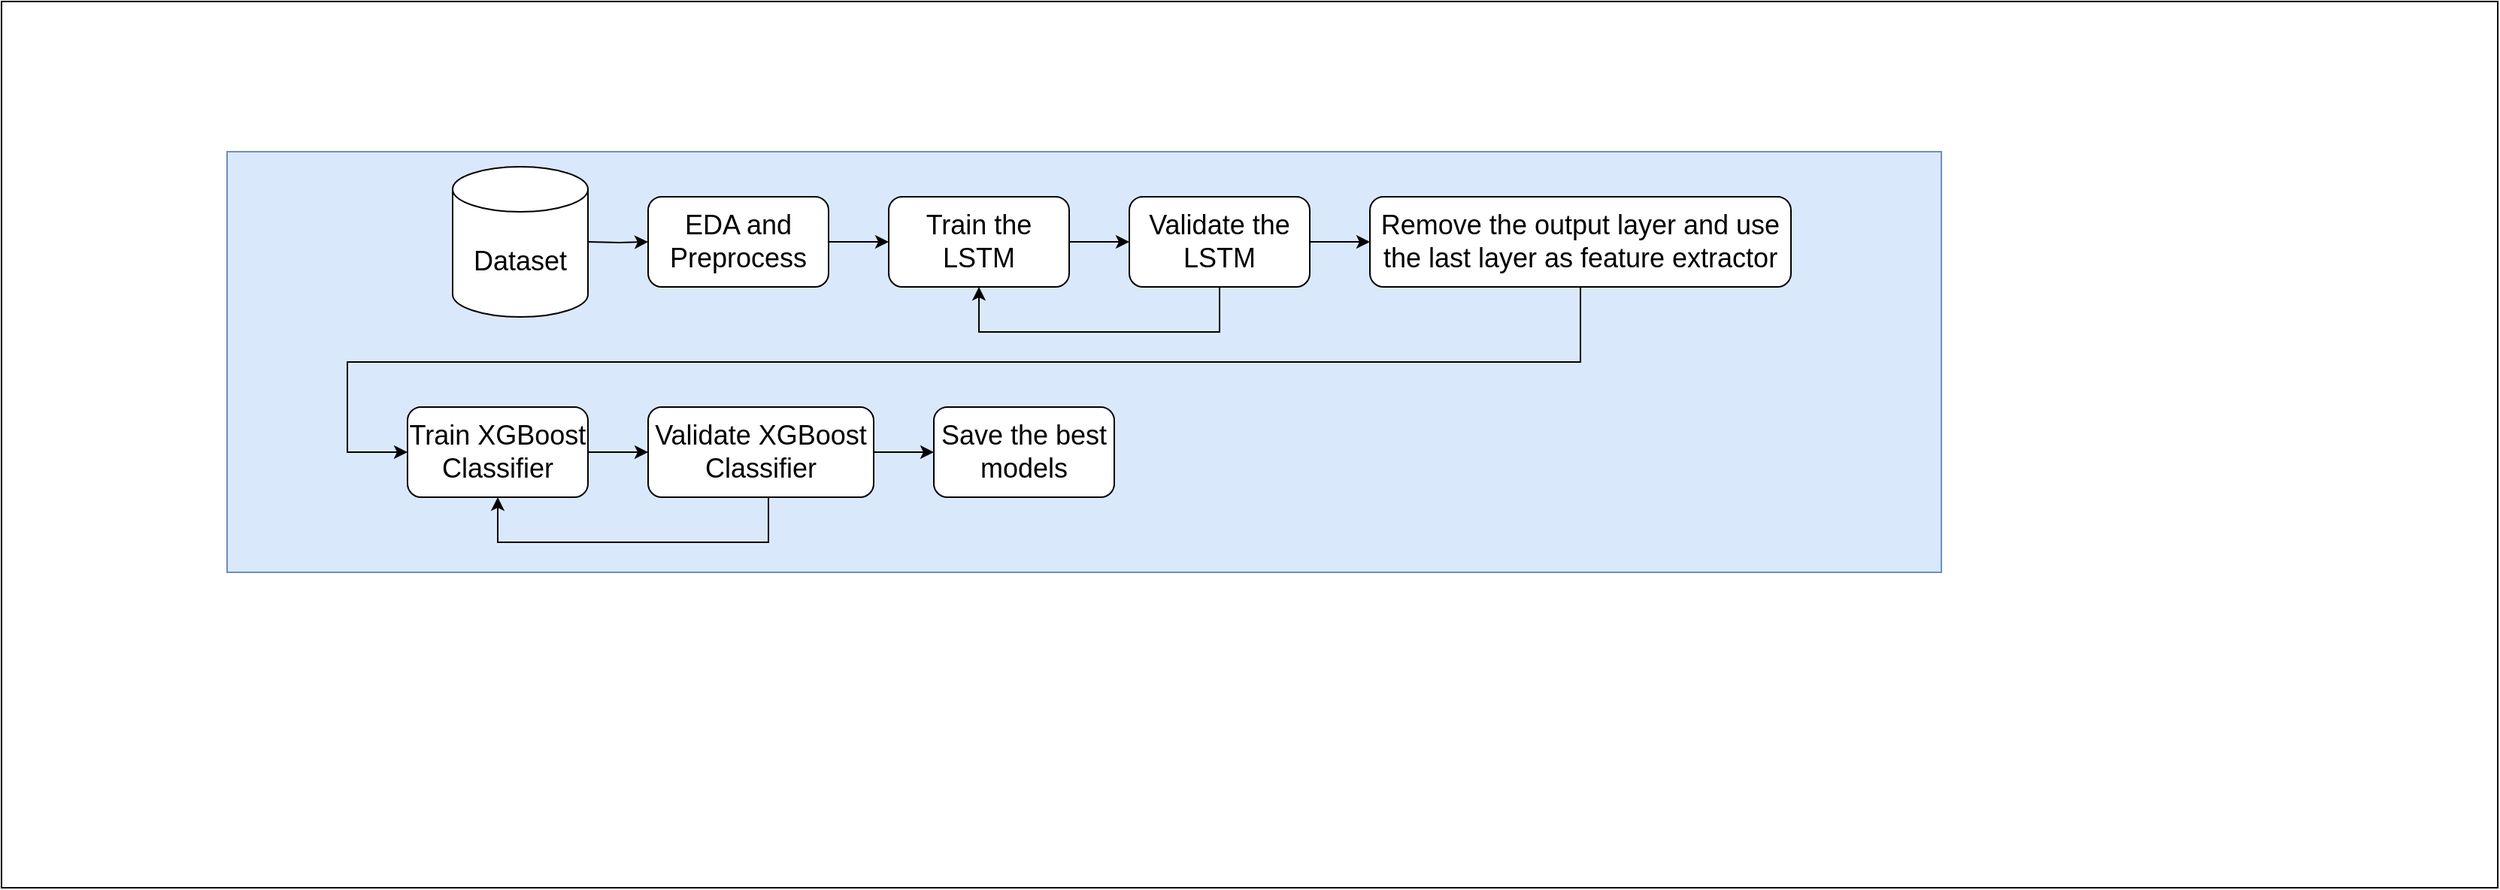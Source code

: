 <mxfile version="24.7.17" pages="3">
  <diagram name="High_Level_Methodology" id="hEOc5YJeBc22n5fNZbQS">
    <mxGraphModel dx="2924" dy="1196" grid="1" gridSize="10" guides="1" tooltips="1" connect="1" arrows="1" fold="1" page="1" pageScale="1" pageWidth="850" pageHeight="1100" math="0" shadow="0">
      <root>
        <mxCell id="0" />
        <mxCell id="1" parent="0" />
        <mxCell id="i4j6CFAl2UJLHu69uaSK-1" value="" style="rounded=0;whiteSpace=wrap;html=1;" vertex="1" parent="1">
          <mxGeometry x="-580" y="170" width="1660" height="590" as="geometry" />
        </mxCell>
        <mxCell id="i4j6CFAl2UJLHu69uaSK-19" value="" style="rounded=0;whiteSpace=wrap;html=1;fillColor=#dae8fc;strokeColor=#6c8ebf;" vertex="1" parent="1">
          <mxGeometry x="-430" y="270" width="1140" height="280" as="geometry" />
        </mxCell>
        <mxCell id="i4j6CFAl2UJLHu69uaSK-4" style="edgeStyle=orthogonalEdgeStyle;rounded=0;orthogonalLoop=1;jettySize=auto;html=1;entryX=0;entryY=0.5;entryDx=0;entryDy=0;" edge="1" parent="1" target="i4j6CFAl2UJLHu69uaSK-3">
          <mxGeometry relative="1" as="geometry">
            <mxPoint x="-190" y="330" as="sourcePoint" />
          </mxGeometry>
        </mxCell>
        <mxCell id="i4j6CFAl2UJLHu69uaSK-6" style="edgeStyle=orthogonalEdgeStyle;rounded=0;orthogonalLoop=1;jettySize=auto;html=1;entryX=0;entryY=0.5;entryDx=0;entryDy=0;" edge="1" parent="1" source="i4j6CFAl2UJLHu69uaSK-3" target="i4j6CFAl2UJLHu69uaSK-5">
          <mxGeometry relative="1" as="geometry" />
        </mxCell>
        <mxCell id="i4j6CFAl2UJLHu69uaSK-3" value="&lt;font style=&quot;font-size: 18px;&quot;&gt;EDA and Preprocess&lt;/font&gt;" style="rounded=1;whiteSpace=wrap;html=1;" vertex="1" parent="1">
          <mxGeometry x="-150" y="300" width="120" height="60" as="geometry" />
        </mxCell>
        <mxCell id="i4j6CFAl2UJLHu69uaSK-8" style="edgeStyle=orthogonalEdgeStyle;rounded=0;orthogonalLoop=1;jettySize=auto;html=1;entryX=0;entryY=0.5;entryDx=0;entryDy=0;" edge="1" parent="1" source="i4j6CFAl2UJLHu69uaSK-5" target="i4j6CFAl2UJLHu69uaSK-7">
          <mxGeometry relative="1" as="geometry" />
        </mxCell>
        <mxCell id="i4j6CFAl2UJLHu69uaSK-5" value="&lt;font style=&quot;font-size: 18px;&quot;&gt;Train the LSTM&lt;/font&gt;" style="rounded=1;whiteSpace=wrap;html=1;" vertex="1" parent="1">
          <mxGeometry x="10" y="300" width="120" height="60" as="geometry" />
        </mxCell>
        <mxCell id="i4j6CFAl2UJLHu69uaSK-9" style="edgeStyle=orthogonalEdgeStyle;rounded=0;orthogonalLoop=1;jettySize=auto;html=1;entryX=0.5;entryY=1;entryDx=0;entryDy=0;" edge="1" parent="1" source="i4j6CFAl2UJLHu69uaSK-7" target="i4j6CFAl2UJLHu69uaSK-5">
          <mxGeometry relative="1" as="geometry">
            <Array as="points">
              <mxPoint x="230" y="390" />
              <mxPoint x="70" y="390" />
            </Array>
          </mxGeometry>
        </mxCell>
        <mxCell id="i4j6CFAl2UJLHu69uaSK-11" style="edgeStyle=orthogonalEdgeStyle;rounded=0;orthogonalLoop=1;jettySize=auto;html=1;entryX=0;entryY=0.5;entryDx=0;entryDy=0;" edge="1" parent="1" source="i4j6CFAl2UJLHu69uaSK-7" target="i4j6CFAl2UJLHu69uaSK-10">
          <mxGeometry relative="1" as="geometry" />
        </mxCell>
        <mxCell id="i4j6CFAl2UJLHu69uaSK-7" value="&lt;font style=&quot;font-size: 18px;&quot;&gt;Validate the LSTM&lt;/font&gt;" style="rounded=1;whiteSpace=wrap;html=1;" vertex="1" parent="1">
          <mxGeometry x="170" y="300" width="120" height="60" as="geometry" />
        </mxCell>
        <mxCell id="i4j6CFAl2UJLHu69uaSK-13" style="edgeStyle=orthogonalEdgeStyle;rounded=0;orthogonalLoop=1;jettySize=auto;html=1;entryX=0;entryY=0.5;entryDx=0;entryDy=0;" edge="1" parent="1" source="i4j6CFAl2UJLHu69uaSK-10" target="i4j6CFAl2UJLHu69uaSK-12">
          <mxGeometry relative="1" as="geometry">
            <Array as="points">
              <mxPoint x="470" y="410" />
              <mxPoint x="-350" y="410" />
              <mxPoint x="-350" y="470" />
            </Array>
          </mxGeometry>
        </mxCell>
        <mxCell id="i4j6CFAl2UJLHu69uaSK-10" value="&lt;span style=&quot;font-size: 18px;&quot;&gt;Remove the output layer and use the last layer as feature extractor&lt;/span&gt;" style="rounded=1;whiteSpace=wrap;html=1;" vertex="1" parent="1">
          <mxGeometry x="330" y="300" width="280" height="60" as="geometry" />
        </mxCell>
        <mxCell id="i4j6CFAl2UJLHu69uaSK-15" style="edgeStyle=orthogonalEdgeStyle;rounded=0;orthogonalLoop=1;jettySize=auto;html=1;entryX=0;entryY=0.5;entryDx=0;entryDy=0;" edge="1" parent="1" source="i4j6CFAl2UJLHu69uaSK-12" target="i4j6CFAl2UJLHu69uaSK-14">
          <mxGeometry relative="1" as="geometry" />
        </mxCell>
        <mxCell id="i4j6CFAl2UJLHu69uaSK-12" value="&lt;span style=&quot;font-size: 18px;&quot;&gt;Train XGBoost Classifier&lt;/span&gt;" style="rounded=1;whiteSpace=wrap;html=1;" vertex="1" parent="1">
          <mxGeometry x="-310" y="440" width="120" height="60" as="geometry" />
        </mxCell>
        <mxCell id="i4j6CFAl2UJLHu69uaSK-17" style="edgeStyle=orthogonalEdgeStyle;rounded=0;orthogonalLoop=1;jettySize=auto;html=1;entryX=0.5;entryY=1;entryDx=0;entryDy=0;" edge="1" parent="1" source="i4j6CFAl2UJLHu69uaSK-14" target="i4j6CFAl2UJLHu69uaSK-12">
          <mxGeometry relative="1" as="geometry">
            <Array as="points">
              <mxPoint x="-70" y="530" />
              <mxPoint x="-250" y="530" />
            </Array>
          </mxGeometry>
        </mxCell>
        <mxCell id="i4j6CFAl2UJLHu69uaSK-18" style="edgeStyle=orthogonalEdgeStyle;rounded=0;orthogonalLoop=1;jettySize=auto;html=1;entryX=0;entryY=0.5;entryDx=0;entryDy=0;" edge="1" parent="1" source="i4j6CFAl2UJLHu69uaSK-14" target="i4j6CFAl2UJLHu69uaSK-16">
          <mxGeometry relative="1" as="geometry" />
        </mxCell>
        <mxCell id="i4j6CFAl2UJLHu69uaSK-14" value="&lt;span style=&quot;font-size: 18px;&quot;&gt;Validate XGBoost Classifier&lt;/span&gt;" style="rounded=1;whiteSpace=wrap;html=1;" vertex="1" parent="1">
          <mxGeometry x="-150" y="440" width="150" height="60" as="geometry" />
        </mxCell>
        <mxCell id="i4j6CFAl2UJLHu69uaSK-16" value="&lt;span style=&quot;font-size: 18px;&quot;&gt;Save the best models&lt;/span&gt;" style="rounded=1;whiteSpace=wrap;html=1;" vertex="1" parent="1">
          <mxGeometry x="40" y="440" width="120" height="60" as="geometry" />
        </mxCell>
        <mxCell id="WERhi1nvjVdFPRLAmY3q-1" value="&lt;font style=&quot;font-size: 18px;&quot;&gt;Dataset&lt;/font&gt;" style="shape=cylinder3;whiteSpace=wrap;html=1;boundedLbl=1;backgroundOutline=1;size=15;" vertex="1" parent="1">
          <mxGeometry x="-280" y="280" width="90" height="100" as="geometry" />
        </mxCell>
      </root>
    </mxGraphModel>
  </diagram>
  <diagram id="0bawYn_-fYOj1MNfmbMJ" name="Low_Level_Methodology">
    <mxGraphModel dx="2924" dy="1196" grid="1" gridSize="10" guides="1" tooltips="1" connect="1" arrows="1" fold="1" page="1" pageScale="1" pageWidth="850" pageHeight="1100" math="0" shadow="0">
      <root>
        <mxCell id="0" />
        <mxCell id="1" parent="0" />
        <mxCell id="l6acPNzE4GPZJftw-5n4-1" value="" style="rounded=0;whiteSpace=wrap;html=1;" vertex="1" parent="1">
          <mxGeometry x="-580" y="170" width="1660" height="990" as="geometry" />
        </mxCell>
        <mxCell id="l6acPNzE4GPZJftw-5n4-2" value="" style="rounded=0;whiteSpace=wrap;html=1;fillColor=#dae8fc;strokeColor=#6c8ebf;" vertex="1" parent="1">
          <mxGeometry x="-430" width="1720" height="870" as="geometry" />
        </mxCell>
        <mxCell id="l6acPNzE4GPZJftw-5n4-20" value="" style="rounded=0;whiteSpace=wrap;html=1;fillColor=#d5e8d4;strokeColor=#000000;dashed=1;" vertex="1" parent="1">
          <mxGeometry x="-180" y="140" width="590" height="390" as="geometry" />
        </mxCell>
        <mxCell id="l6acPNzE4GPZJftw-5n4-3" style="edgeStyle=orthogonalEdgeStyle;rounded=0;orthogonalLoop=1;jettySize=auto;html=1;entryX=0;entryY=0.5;entryDx=0;entryDy=0;" edge="1" parent="1">
          <mxGeometry relative="1" as="geometry">
            <mxPoint x="-220" y="330" as="sourcePoint" />
            <mxPoint x="-150" y="330" as="targetPoint" />
          </mxGeometry>
        </mxCell>
        <mxCell id="l6acPNzE4GPZJftw-5n4-14" style="edgeStyle=orthogonalEdgeStyle;rounded=0;orthogonalLoop=1;jettySize=auto;html=1;entryX=0;entryY=0.5;entryDx=0;entryDy=0;" edge="1" parent="1" source="l6acPNzE4GPZJftw-5n4-15" target="l6acPNzE4GPZJftw-5n4-18">
          <mxGeometry relative="1" as="geometry" />
        </mxCell>
        <mxCell id="l6acPNzE4GPZJftw-5n4-15" value="&lt;span style=&quot;font-size: 18px;&quot;&gt;Train XGBoost Classifier&lt;/span&gt;" style="rounded=1;whiteSpace=wrap;html=1;" vertex="1" parent="1">
          <mxGeometry x="60" y="910" width="120" height="60" as="geometry" />
        </mxCell>
        <mxCell id="l6acPNzE4GPZJftw-5n4-16" style="edgeStyle=orthogonalEdgeStyle;rounded=0;orthogonalLoop=1;jettySize=auto;html=1;entryX=0.5;entryY=1;entryDx=0;entryDy=0;" edge="1" parent="1" source="l6acPNzE4GPZJftw-5n4-18" target="l6acPNzE4GPZJftw-5n4-15">
          <mxGeometry relative="1" as="geometry">
            <Array as="points">
              <mxPoint x="300" y="1000" />
              <mxPoint x="120" y="1000" />
            </Array>
          </mxGeometry>
        </mxCell>
        <mxCell id="l6acPNzE4GPZJftw-5n4-18" value="&lt;span style=&quot;font-size: 18px;&quot;&gt;Validate XGBoost Classifier&lt;/span&gt;" style="rounded=1;whiteSpace=wrap;html=1;" vertex="1" parent="1">
          <mxGeometry x="220" y="910" width="150" height="60" as="geometry" />
        </mxCell>
        <mxCell id="l6acPNzE4GPZJftw-5n4-19" value="&lt;span style=&quot;font-size: 18px;&quot;&gt;Save the best models&lt;/span&gt;" style="rounded=1;whiteSpace=wrap;html=1;" vertex="1" parent="1">
          <mxGeometry x="410" y="910" width="120" height="60" as="geometry" />
        </mxCell>
        <mxCell id="l6acPNzE4GPZJftw-5n4-25" style="edgeStyle=orthogonalEdgeStyle;rounded=0;orthogonalLoop=1;jettySize=auto;html=1;entryX=0;entryY=0.5;entryDx=0;entryDy=0;" edge="1" parent="1" source="l6acPNzE4GPZJftw-5n4-21" target="l6acPNzE4GPZJftw-5n4-22">
          <mxGeometry relative="1" as="geometry" />
        </mxCell>
        <mxCell id="l6acPNzE4GPZJftw-5n4-26" style="edgeStyle=orthogonalEdgeStyle;rounded=0;orthogonalLoop=1;jettySize=auto;html=1;entryX=0;entryY=0.5;entryDx=0;entryDy=0;" edge="1" parent="1" source="l6acPNzE4GPZJftw-5n4-21" target="l6acPNzE4GPZJftw-5n4-23">
          <mxGeometry relative="1" as="geometry" />
        </mxCell>
        <mxCell id="l6acPNzE4GPZJftw-5n4-27" style="edgeStyle=orthogonalEdgeStyle;rounded=0;orthogonalLoop=1;jettySize=auto;html=1;entryX=0;entryY=0.5;entryDx=0;entryDy=0;" edge="1" parent="1" source="l6acPNzE4GPZJftw-5n4-21" target="l6acPNzE4GPZJftw-5n4-24">
          <mxGeometry relative="1" as="geometry" />
        </mxCell>
        <mxCell id="l6acPNzE4GPZJftw-5n4-21" value="&lt;font style=&quot;font-size: 18px;&quot;&gt;Describe the Data&lt;/font&gt;" style="rounded=1;whiteSpace=wrap;html=1;" vertex="1" parent="1">
          <mxGeometry x="-150" y="300" width="120" height="60" as="geometry" />
        </mxCell>
        <mxCell id="l6acPNzE4GPZJftw-5n4-30" style="edgeStyle=orthogonalEdgeStyle;rounded=0;orthogonalLoop=1;jettySize=auto;html=1;entryX=0;entryY=0.5;entryDx=0;entryDy=0;" edge="1" parent="1" source="l6acPNzE4GPZJftw-5n4-22" target="l6acPNzE4GPZJftw-5n4-28">
          <mxGeometry relative="1" as="geometry" />
        </mxCell>
        <mxCell id="l6acPNzE4GPZJftw-5n4-22" value="&lt;span style=&quot;font-size: 18px;&quot;&gt;Check ACF and PACF&lt;/span&gt;" style="rounded=1;whiteSpace=wrap;html=1;" vertex="1" parent="1">
          <mxGeometry x="40" y="300" width="120" height="60" as="geometry" />
        </mxCell>
        <mxCell id="l6acPNzE4GPZJftw-5n4-29" style="edgeStyle=orthogonalEdgeStyle;rounded=0;orthogonalLoop=1;jettySize=auto;html=1;entryX=0;entryY=0.5;entryDx=0;entryDy=0;" edge="1" parent="1" source="l6acPNzE4GPZJftw-5n4-23" target="l6acPNzE4GPZJftw-5n4-28">
          <mxGeometry relative="1" as="geometry" />
        </mxCell>
        <mxCell id="l6acPNzE4GPZJftw-5n4-23" value="&lt;span style=&quot;font-size: 18px;&quot;&gt;Check STL Decomposition&lt;/span&gt;" style="rounded=1;whiteSpace=wrap;html=1;" vertex="1" parent="1">
          <mxGeometry x="40" y="210" width="120" height="60" as="geometry" />
        </mxCell>
        <mxCell id="l6acPNzE4GPZJftw-5n4-31" style="edgeStyle=orthogonalEdgeStyle;rounded=0;orthogonalLoop=1;jettySize=auto;html=1;entryX=0;entryY=0.5;entryDx=0;entryDy=0;" edge="1" parent="1" source="l6acPNzE4GPZJftw-5n4-24" target="l6acPNzE4GPZJftw-5n4-28">
          <mxGeometry relative="1" as="geometry" />
        </mxCell>
        <mxCell id="l6acPNzE4GPZJftw-5n4-24" value="&lt;span style=&quot;font-size: 18px;&quot;&gt;Check Distributions&lt;/span&gt;" style="rounded=1;whiteSpace=wrap;html=1;" vertex="1" parent="1">
          <mxGeometry x="40" y="400" width="120" height="60" as="geometry" />
        </mxCell>
        <mxCell id="l6acPNzE4GPZJftw-5n4-28" value="&lt;font style=&quot;font-size: 18px;&quot;&gt;Transform the Data as needed (Normalization, Scaling, ETC)&lt;/font&gt;" style="rounded=1;whiteSpace=wrap;html=1;" vertex="1" parent="1">
          <mxGeometry x="230" y="285" width="150" height="90" as="geometry" />
        </mxCell>
        <mxCell id="5m7D118iJvGU7zvc5CV2-1" value="&lt;font style=&quot;font-size: 18px;&quot;&gt;EDA and Preprocess&lt;/font&gt;" style="rounded=1;whiteSpace=wrap;html=1;" vertex="1" parent="1">
          <mxGeometry x="-180" y="140" width="180" height="20" as="geometry" />
        </mxCell>
        <mxCell id="5m7D118iJvGU7zvc5CV2-2" value="" style="rounded=0;whiteSpace=wrap;html=1;fillColor=#ffe6cc;strokeColor=#000000;dashed=1;" vertex="1" parent="1">
          <mxGeometry x="410" y="140" width="540" height="390" as="geometry" />
        </mxCell>
        <mxCell id="5m7D118iJvGU7zvc5CV2-3" value="&lt;font style=&quot;font-size: 18px;&quot;&gt;Train and validate the LSTM&lt;/font&gt;" style="rounded=1;whiteSpace=wrap;html=1;" vertex="1" parent="1">
          <mxGeometry x="410" y="140" width="240" height="20" as="geometry" />
        </mxCell>
        <mxCell id="5m7D118iJvGU7zvc5CV2-7" style="edgeStyle=orthogonalEdgeStyle;rounded=0;orthogonalLoop=1;jettySize=auto;html=1;entryX=0;entryY=0.5;entryDx=0;entryDy=0;" edge="1" parent="1" source="5m7D118iJvGU7zvc5CV2-4" target="5m7D118iJvGU7zvc5CV2-6">
          <mxGeometry relative="1" as="geometry" />
        </mxCell>
        <mxCell id="5m7D118iJvGU7zvc5CV2-10" style="edgeStyle=orthogonalEdgeStyle;rounded=0;orthogonalLoop=1;jettySize=auto;html=1;entryX=0;entryY=0.5;entryDx=0;entryDy=0;" edge="1" parent="1" source="5m7D118iJvGU7zvc5CV2-4" target="5m7D118iJvGU7zvc5CV2-8">
          <mxGeometry relative="1" as="geometry" />
        </mxCell>
        <mxCell id="5m7D118iJvGU7zvc5CV2-11" style="edgeStyle=orthogonalEdgeStyle;rounded=0;orthogonalLoop=1;jettySize=auto;html=1;entryX=0;entryY=0.5;entryDx=0;entryDy=0;" edge="1" parent="1" source="5m7D118iJvGU7zvc5CV2-4" target="5m7D118iJvGU7zvc5CV2-9">
          <mxGeometry relative="1" as="geometry" />
        </mxCell>
        <mxCell id="5m7D118iJvGU7zvc5CV2-4" value="&lt;font style=&quot;font-size: 18px;&quot;&gt;Choose LSTM Architecture&lt;/font&gt;" style="rounded=1;whiteSpace=wrap;html=1;" vertex="1" parent="1">
          <mxGeometry x="440" y="300" width="120" height="60" as="geometry" />
        </mxCell>
        <mxCell id="5m7D118iJvGU7zvc5CV2-5" style="edgeStyle=orthogonalEdgeStyle;rounded=0;orthogonalLoop=1;jettySize=auto;html=1;entryX=0;entryY=0.5;entryDx=0;entryDy=0;" edge="1" parent="1" source="l6acPNzE4GPZJftw-5n4-28" target="5m7D118iJvGU7zvc5CV2-4">
          <mxGeometry relative="1" as="geometry" />
        </mxCell>
        <mxCell id="5m7D118iJvGU7zvc5CV2-14" style="edgeStyle=orthogonalEdgeStyle;rounded=0;orthogonalLoop=1;jettySize=auto;html=1;entryX=0;entryY=0.5;entryDx=0;entryDy=0;" edge="1" parent="1" source="5m7D118iJvGU7zvc5CV2-6" target="5m7D118iJvGU7zvc5CV2-12">
          <mxGeometry relative="1" as="geometry" />
        </mxCell>
        <mxCell id="5m7D118iJvGU7zvc5CV2-6" value="&lt;font style=&quot;font-size: 18px;&quot;&gt;Choose an optimizer&lt;/font&gt;" style="rounded=1;whiteSpace=wrap;html=1;" vertex="1" parent="1">
          <mxGeometry x="620" y="300" width="120" height="60" as="geometry" />
        </mxCell>
        <mxCell id="5m7D118iJvGU7zvc5CV2-13" style="edgeStyle=orthogonalEdgeStyle;rounded=0;orthogonalLoop=1;jettySize=auto;html=1;entryX=0;entryY=0.5;entryDx=0;entryDy=0;" edge="1" parent="1" source="5m7D118iJvGU7zvc5CV2-8" target="5m7D118iJvGU7zvc5CV2-12">
          <mxGeometry relative="1" as="geometry" />
        </mxCell>
        <mxCell id="5m7D118iJvGU7zvc5CV2-8" value="&lt;font style=&quot;font-size: 18px;&quot;&gt;Choose Loss function&lt;/font&gt;" style="rounded=1;whiteSpace=wrap;html=1;" vertex="1" parent="1">
          <mxGeometry x="620" y="210" width="120" height="60" as="geometry" />
        </mxCell>
        <mxCell id="5m7D118iJvGU7zvc5CV2-15" style="edgeStyle=orthogonalEdgeStyle;rounded=0;orthogonalLoop=1;jettySize=auto;html=1;entryX=0;entryY=0.5;entryDx=0;entryDy=0;" edge="1" parent="1" source="5m7D118iJvGU7zvc5CV2-9" target="5m7D118iJvGU7zvc5CV2-12">
          <mxGeometry relative="1" as="geometry" />
        </mxCell>
        <mxCell id="5m7D118iJvGU7zvc5CV2-9" value="&lt;font style=&quot;font-size: 18px;&quot;&gt;Setup early stopping&lt;/font&gt;" style="rounded=1;whiteSpace=wrap;html=1;" vertex="1" parent="1">
          <mxGeometry x="620" y="400" width="120" height="60" as="geometry" />
        </mxCell>
        <mxCell id="5m7D118iJvGU7zvc5CV2-18" value="" style="rounded=0;whiteSpace=wrap;html=1;fillColor=#fff2cc;strokeColor=#000000;dashed=1;" vertex="1" parent="1">
          <mxGeometry x="950" y="140" width="240" height="390" as="geometry" />
        </mxCell>
        <mxCell id="5m7D118iJvGU7zvc5CV2-17" style="edgeStyle=orthogonalEdgeStyle;rounded=0;orthogonalLoop=1;jettySize=auto;html=1;entryX=0;entryY=0.5;entryDx=0;entryDy=0;" edge="1" parent="1" source="5m7D118iJvGU7zvc5CV2-12" target="5m7D118iJvGU7zvc5CV2-16">
          <mxGeometry relative="1" as="geometry" />
        </mxCell>
        <mxCell id="5m7D118iJvGU7zvc5CV2-33" style="edgeStyle=orthogonalEdgeStyle;rounded=0;orthogonalLoop=1;jettySize=auto;html=1;entryX=0.5;entryY=0;entryDx=0;entryDy=0;" edge="1" parent="1" source="5m7D118iJvGU7zvc5CV2-12" target="5m7D118iJvGU7zvc5CV2-32">
          <mxGeometry relative="1" as="geometry" />
        </mxCell>
        <mxCell id="5m7D118iJvGU7zvc5CV2-12" value="&lt;font style=&quot;font-size: 18px;&quot;&gt;Train and Validate&lt;/font&gt;" style="rounded=1;whiteSpace=wrap;html=1;" vertex="1" parent="1">
          <mxGeometry x="800" y="300" width="120" height="60" as="geometry" />
        </mxCell>
        <mxCell id="5m7D118iJvGU7zvc5CV2-16" value="&lt;font style=&quot;font-size: 18px;&quot;&gt;Extract the features from last hidden layer&lt;/font&gt;" style="rounded=1;whiteSpace=wrap;html=1;" vertex="1" parent="1">
          <mxGeometry x="980" y="300" width="180" height="60" as="geometry" />
        </mxCell>
        <mxCell id="5m7D118iJvGU7zvc5CV2-19" value="&lt;span style=&quot;font-size: 18px;&quot;&gt;Extract features&lt;/span&gt;" style="rounded=1;whiteSpace=wrap;html=1;" vertex="1" parent="1">
          <mxGeometry x="950" y="140" width="130" height="20" as="geometry" />
        </mxCell>
        <mxCell id="5m7D118iJvGU7zvc5CV2-20" value="" style="rounded=0;whiteSpace=wrap;html=1;fillColor=#f8cecc;strokeColor=#000000;dashed=1;" vertex="1" parent="1">
          <mxGeometry x="-180" y="530" width="1370" height="250" as="geometry" />
        </mxCell>
        <mxCell id="5m7D118iJvGU7zvc5CV2-21" value="&lt;font style=&quot;font-size: 18px;&quot;&gt;Train and validate the XGBoost Classifier&lt;/font&gt;" style="rounded=1;whiteSpace=wrap;html=1;" vertex="1" parent="1">
          <mxGeometry x="-180" y="530" width="340" height="20" as="geometry" />
        </mxCell>
        <mxCell id="5m7D118iJvGU7zvc5CV2-22" value="&lt;span style=&quot;font-size: 18px;&quot;&gt;Add additional features&lt;/span&gt;" style="rounded=1;whiteSpace=wrap;html=1;" vertex="1" parent="1">
          <mxGeometry x="-150" y="690" width="120" height="60" as="geometry" />
        </mxCell>
        <mxCell id="5m7D118iJvGU7zvc5CV2-27" style="edgeStyle=orthogonalEdgeStyle;rounded=0;orthogonalLoop=1;jettySize=auto;html=1;entryX=0;entryY=0.5;entryDx=0;entryDy=0;" edge="1" parent="1" source="5m7D118iJvGU7zvc5CV2-23" target="5m7D118iJvGU7zvc5CV2-26">
          <mxGeometry relative="1" as="geometry" />
        </mxCell>
        <mxCell id="5m7D118iJvGU7zvc5CV2-23" value="&lt;span style=&quot;font-size: 18px;&quot;&gt;Choose hyper parameters&lt;/span&gt;" style="rounded=1;whiteSpace=wrap;html=1;" vertex="1" parent="1">
          <mxGeometry x="40" y="610" width="120" height="60" as="geometry" />
        </mxCell>
        <mxCell id="5m7D118iJvGU7zvc5CV2-24" style="edgeStyle=orthogonalEdgeStyle;rounded=0;orthogonalLoop=1;jettySize=auto;html=1;entryX=0;entryY=0.25;entryDx=0;entryDy=0;" edge="1" parent="1" source="5m7D118iJvGU7zvc5CV2-16" target="5m7D118iJvGU7zvc5CV2-23">
          <mxGeometry relative="1" as="geometry">
            <Array as="points">
              <mxPoint x="1070" y="560" />
              <mxPoint y="560" />
              <mxPoint y="625" />
            </Array>
          </mxGeometry>
        </mxCell>
        <mxCell id="5m7D118iJvGU7zvc5CV2-25" style="edgeStyle=orthogonalEdgeStyle;rounded=0;orthogonalLoop=1;jettySize=auto;html=1;entryX=-0.008;entryY=0.617;entryDx=0;entryDy=0;entryPerimeter=0;" edge="1" parent="1" source="5m7D118iJvGU7zvc5CV2-22" target="5m7D118iJvGU7zvc5CV2-23">
          <mxGeometry relative="1" as="geometry">
            <Array as="points">
              <mxPoint y="720" />
              <mxPoint y="647" />
            </Array>
          </mxGeometry>
        </mxCell>
        <mxCell id="5m7D118iJvGU7zvc5CV2-30" style="edgeStyle=orthogonalEdgeStyle;rounded=0;orthogonalLoop=1;jettySize=auto;html=1;entryX=1;entryY=0.5;entryDx=0;entryDy=0;" edge="1" parent="1" source="5m7D118iJvGU7zvc5CV2-26" target="5m7D118iJvGU7zvc5CV2-29">
          <mxGeometry relative="1" as="geometry" />
        </mxCell>
        <mxCell id="5m7D118iJvGU7zvc5CV2-35" style="edgeStyle=orthogonalEdgeStyle;rounded=0;orthogonalLoop=1;jettySize=auto;html=1;entryX=0;entryY=0.5;entryDx=0;entryDy=0;" edge="1" parent="1" source="5m7D118iJvGU7zvc5CV2-26" target="5m7D118iJvGU7zvc5CV2-34">
          <mxGeometry relative="1" as="geometry" />
        </mxCell>
        <mxCell id="5m7D118iJvGU7zvc5CV2-26" value="&lt;span style=&quot;font-size: 18px;&quot;&gt;Train and Validate Classifier&lt;/span&gt;" style="rounded=1;whiteSpace=wrap;html=1;" vertex="1" parent="1">
          <mxGeometry x="245" y="610" width="155" height="60" as="geometry" />
        </mxCell>
        <mxCell id="5m7D118iJvGU7zvc5CV2-31" style="edgeStyle=orthogonalEdgeStyle;rounded=0;orthogonalLoop=1;jettySize=auto;html=1;entryX=0.5;entryY=1;entryDx=0;entryDy=0;" edge="1" parent="1" source="5m7D118iJvGU7zvc5CV2-29" target="5m7D118iJvGU7zvc5CV2-23">
          <mxGeometry relative="1" as="geometry">
            <Array as="points">
              <mxPoint x="100" y="720" />
              <mxPoint x="100" y="690" />
              <mxPoint x="100" y="690" />
            </Array>
          </mxGeometry>
        </mxCell>
        <mxCell id="5m7D118iJvGU7zvc5CV2-29" value="&lt;span style=&quot;font-size: 18px;&quot;&gt;Fine Tune Parameters&lt;/span&gt;" style="rounded=1;whiteSpace=wrap;html=1;" vertex="1" parent="1">
          <mxGeometry x="140" y="690" width="120" height="60" as="geometry" />
        </mxCell>
        <mxCell id="5m7D118iJvGU7zvc5CV2-32" value="&lt;span style=&quot;font-size: 18px;&quot;&gt;Save the best model&lt;/span&gt;" style="rounded=1;whiteSpace=wrap;html=1;" vertex="1" parent="1">
          <mxGeometry x="800" y="400" width="120" height="60" as="geometry" />
        </mxCell>
        <mxCell id="5m7D118iJvGU7zvc5CV2-37" style="edgeStyle=orthogonalEdgeStyle;rounded=0;orthogonalLoop=1;jettySize=auto;html=1;entryX=0;entryY=0.5;entryDx=0;entryDy=0;" edge="1" parent="1" source="5m7D118iJvGU7zvc5CV2-34" target="5m7D118iJvGU7zvc5CV2-36">
          <mxGeometry relative="1" as="geometry" />
        </mxCell>
        <mxCell id="5m7D118iJvGU7zvc5CV2-34" value="&lt;span style=&quot;font-size: 18px;&quot;&gt;Apply model to testing set&lt;/span&gt;" style="rounded=1;whiteSpace=wrap;html=1;" vertex="1" parent="1">
          <mxGeometry x="490" y="610" width="120" height="60" as="geometry" />
        </mxCell>
        <mxCell id="5m7D118iJvGU7zvc5CV2-36" value="&lt;span style=&quot;font-size: 18px;&quot;&gt;Save the best model&lt;/span&gt;" style="rounded=1;whiteSpace=wrap;html=1;" vertex="1" parent="1">
          <mxGeometry x="700" y="610" width="120" height="60" as="geometry" />
        </mxCell>
        <mxCell id="G1ynKK8WVgmpPq8LMq3y-1" value="&lt;font style=&quot;font-size: 18px;&quot;&gt;Dataset&lt;/font&gt;" style="shape=cylinder3;whiteSpace=wrap;html=1;boundedLbl=1;backgroundOutline=1;size=15;" vertex="1" parent="1">
          <mxGeometry x="-310" y="280" width="90" height="100" as="geometry" />
        </mxCell>
      </root>
    </mxGraphModel>
  </diagram>
  <diagram id="xw0MUesS5qK2sgQgKgt-" name="Model_Architecture">
    <mxGraphModel dx="2924" dy="1196" grid="1" gridSize="10" guides="1" tooltips="1" connect="1" arrows="1" fold="1" page="1" pageScale="1" pageWidth="850" pageHeight="1100" math="0" shadow="0">
      <root>
        <mxCell id="0" />
        <mxCell id="1" parent="0" />
        <mxCell id="3ys5pR-TYroZHGbHdZlX-1" value="" style="rounded=0;whiteSpace=wrap;html=1;" parent="1" vertex="1">
          <mxGeometry x="-570" y="70" width="2030" height="1150" as="geometry" />
        </mxCell>
        <mxCell id="3ys5pR-TYroZHGbHdZlX-4" style="edgeStyle=orthogonalEdgeStyle;rounded=0;orthogonalLoop=1;jettySize=auto;html=1;entryX=0.5;entryY=1;entryDx=0;entryDy=0;" parent="1" source="3ys5pR-TYroZHGbHdZlX-2" target="3ys5pR-TYroZHGbHdZlX-3" edge="1">
          <mxGeometry relative="1" as="geometry" />
        </mxCell>
        <mxCell id="3ys5pR-TYroZHGbHdZlX-2" value="&lt;font style=&quot;font-size: 18px;&quot;&gt;Raw Data&lt;/font&gt;" style="rounded=0;whiteSpace=wrap;html=1;" parent="1" vertex="1">
          <mxGeometry x="-425" y="330" width="120" height="60" as="geometry" />
        </mxCell>
        <mxCell id="3ys5pR-TYroZHGbHdZlX-6" style="edgeStyle=orthogonalEdgeStyle;rounded=0;orthogonalLoop=1;jettySize=auto;html=1;entryX=0;entryY=0.5;entryDx=0;entryDy=0;" parent="1" source="3ys5pR-TYroZHGbHdZlX-3" target="3ys5pR-TYroZHGbHdZlX-5" edge="1">
          <mxGeometry relative="1" as="geometry" />
        </mxCell>
        <mxCell id="3ys5pR-TYroZHGbHdZlX-3" value="&lt;font style=&quot;font-size: 18px;&quot;&gt;Preprocessing&lt;/font&gt;" style="rounded=0;whiteSpace=wrap;html=1;rotation=90;" parent="1" vertex="1">
          <mxGeometry x="-390" y="345" width="300" height="30" as="geometry" />
        </mxCell>
        <mxCell id="3ys5pR-TYroZHGbHdZlX-17" style="edgeStyle=orthogonalEdgeStyle;rounded=0;orthogonalLoop=1;jettySize=auto;html=1;entryX=0;entryY=0.5;entryDx=0;entryDy=0;" parent="1" source="3ys5pR-TYroZHGbHdZlX-5" target="3ys5pR-TYroZHGbHdZlX-9" edge="1">
          <mxGeometry relative="1" as="geometry" />
        </mxCell>
        <mxCell id="3ys5pR-TYroZHGbHdZlX-5" value="&lt;font style=&quot;font-size: 18px;&quot;&gt;Input Layer&lt;/font&gt;" style="rounded=0;whiteSpace=wrap;html=1;strokeColor=#0000CC;" parent="1" vertex="1">
          <mxGeometry x="-190" y="330" width="120" height="60" as="geometry" />
        </mxCell>
        <mxCell id="3ys5pR-TYroZHGbHdZlX-7" value="&lt;font style=&quot;font-size: 18px;&quot;&gt;Number of Neurons: 64&lt;/font&gt;" style="rounded=0;whiteSpace=wrap;html=1;strokeColor=#FF0000;" parent="1" vertex="1">
          <mxGeometry x="-20" y="290" width="120" height="60" as="geometry" />
        </mxCell>
        <mxCell id="3ys5pR-TYroZHGbHdZlX-8" value="&lt;font style=&quot;font-size: 18px;&quot;&gt;Activation function: tanh&lt;/font&gt;" style="rounded=0;whiteSpace=wrap;html=1;strokeColor=#FF0000;" parent="1" vertex="1">
          <mxGeometry x="-20" y="375" width="120" height="60" as="geometry" />
        </mxCell>
        <mxCell id="3ys5pR-TYroZHGbHdZlX-16" style="edgeStyle=orthogonalEdgeStyle;rounded=0;orthogonalLoop=1;jettySize=auto;html=1;entryX=0;entryY=0.5;entryDx=0;entryDy=0;" parent="1" source="3ys5pR-TYroZHGbHdZlX-9" target="3ys5pR-TYroZHGbHdZlX-12" edge="1">
          <mxGeometry relative="1" as="geometry" />
        </mxCell>
        <mxCell id="3ys5pR-TYroZHGbHdZlX-9" value="" style="rounded=0;whiteSpace=wrap;html=1;fillColor=none;dashed=1;strokeColor=#FF0000;" parent="1" vertex="1">
          <mxGeometry x="-40" y="240" width="160" height="240" as="geometry" />
        </mxCell>
        <mxCell id="3ys5pR-TYroZHGbHdZlX-10" value="&lt;font color=&quot;#ff0000&quot; style=&quot;font-size: 18px;&quot;&gt;LSTM Layer 1&lt;/font&gt;" style="rounded=1;whiteSpace=wrap;html=1;" parent="1" vertex="1">
          <mxGeometry x="-20" y="230" width="120" height="30" as="geometry" />
        </mxCell>
        <mxCell id="3ys5pR-TYroZHGbHdZlX-21" style="edgeStyle=orthogonalEdgeStyle;rounded=0;orthogonalLoop=1;jettySize=auto;html=1;entryX=0;entryY=0.5;entryDx=0;entryDy=0;" parent="1" source="3ys5pR-TYroZHGbHdZlX-12" target="3ys5pR-TYroZHGbHdZlX-18" edge="1">
          <mxGeometry relative="1" as="geometry" />
        </mxCell>
        <mxCell id="3ys5pR-TYroZHGbHdZlX-12" value="" style="rounded=0;whiteSpace=wrap;html=1;fillColor=none;dashed=1;strokeColor=#FF0000;" parent="1" vertex="1">
          <mxGeometry x="150" y="240" width="160" height="240" as="geometry" />
        </mxCell>
        <mxCell id="3ys5pR-TYroZHGbHdZlX-13" value="&lt;font color=&quot;#ff0000&quot; style=&quot;font-size: 18px;&quot;&gt;LSTM Layer 2&lt;/font&gt;" style="rounded=1;whiteSpace=wrap;html=1;" parent="1" vertex="1">
          <mxGeometry x="170" y="230" width="120" height="30" as="geometry" />
        </mxCell>
        <mxCell id="3ys5pR-TYroZHGbHdZlX-14" value="&lt;font style=&quot;font-size: 18px;&quot;&gt;Number of Neurons: 64&lt;/font&gt;" style="rounded=0;whiteSpace=wrap;html=1;strokeColor=#FF0000;" parent="1" vertex="1">
          <mxGeometry x="170" y="290" width="120" height="60" as="geometry" />
        </mxCell>
        <mxCell id="3ys5pR-TYroZHGbHdZlX-15" value="&lt;font style=&quot;font-size: 18px;&quot;&gt;Activation function: tanh&lt;/font&gt;" style="rounded=0;whiteSpace=wrap;html=1;strokeColor=#FF0000;" parent="1" vertex="1">
          <mxGeometry x="170" y="375" width="120" height="60" as="geometry" />
        </mxCell>
        <mxCell id="3ys5pR-TYroZHGbHdZlX-31" style="edgeStyle=orthogonalEdgeStyle;rounded=0;orthogonalLoop=1;jettySize=auto;html=1;entryX=0;entryY=0.5;entryDx=0;entryDy=0;" parent="1" source="3ys5pR-TYroZHGbHdZlX-18" target="3ys5pR-TYroZHGbHdZlX-30" edge="1">
          <mxGeometry relative="1" as="geometry" />
        </mxCell>
        <mxCell id="3ys5pR-TYroZHGbHdZlX-18" value="" style="rounded=0;whiteSpace=wrap;html=1;fillColor=none;dashed=1;strokeColor=#00FF00;" parent="1" vertex="1">
          <mxGeometry x="340" y="240" width="160" height="240" as="geometry" />
        </mxCell>
        <mxCell id="3ys5pR-TYroZHGbHdZlX-19" value="&lt;font style=&quot;font-size: 18px;&quot;&gt;Fully Connected Layer&lt;/font&gt;" style="rounded=1;whiteSpace=wrap;html=1;strokeColor=#00FF00;" parent="1" vertex="1">
          <mxGeometry x="360" y="200" width="120" height="70" as="geometry" />
        </mxCell>
        <mxCell id="3ys5pR-TYroZHGbHdZlX-20" value="&lt;font style=&quot;font-size: 18px;&quot;&gt;Number of Neurons: 1&lt;/font&gt;" style="rounded=0;whiteSpace=wrap;html=1;strokeColor=#00FF00;" parent="1" vertex="1">
          <mxGeometry x="360" y="290" width="120" height="60" as="geometry" />
        </mxCell>
        <mxCell id="3ys5pR-TYroZHGbHdZlX-22" value="&lt;font style=&quot;font-size: 18px;&quot;&gt;Activation function: Linear&lt;/font&gt;" style="rounded=0;whiteSpace=wrap;html=1;strokeColor=#00FF00;" parent="1" vertex="1">
          <mxGeometry x="360" y="375" width="120" height="60" as="geometry" />
        </mxCell>
        <mxCell id="3ys5pR-TYroZHGbHdZlX-24" value="" style="shape=flexArrow;endArrow=classic;html=1;rounded=0;endWidth=38;endSize=15;width=30;" parent="1" edge="1">
          <mxGeometry width="50" height="50" relative="1" as="geometry">
            <mxPoint x="-190" y="170" as="sourcePoint" />
            <mxPoint x="640" y="170" as="targetPoint" />
          </mxGeometry>
        </mxCell>
        <mxCell id="3ys5pR-TYroZHGbHdZlX-26" value="&lt;font style=&quot;font-size: 18px;&quot;&gt;Forward Propagation&lt;/font&gt;" style="edgeLabel;html=1;align=center;verticalAlign=middle;resizable=0;points=[];" parent="3ys5pR-TYroZHGbHdZlX-24" vertex="1" connectable="0">
          <mxGeometry x="-0.065" y="1" relative="1" as="geometry">
            <mxPoint as="offset" />
          </mxGeometry>
        </mxCell>
        <mxCell id="3ys5pR-TYroZHGbHdZlX-27" value="" style="shape=flexArrow;endArrow=classic;html=1;rounded=0;endWidth=38;endSize=15;width=30;" parent="1" edge="1">
          <mxGeometry width="50" height="50" relative="1" as="geometry">
            <mxPoint x="640" y="530" as="sourcePoint" />
            <mxPoint x="-190" y="530" as="targetPoint" />
          </mxGeometry>
        </mxCell>
        <mxCell id="3ys5pR-TYroZHGbHdZlX-28" value="&lt;font style=&quot;font-size: 18px;&quot;&gt;Back Propagation - Adam Optimizer, Number of Epochs: 100 (With Early Stopping)&lt;/font&gt;" style="edgeLabel;html=1;align=center;verticalAlign=middle;resizable=0;points=[];" parent="3ys5pR-TYroZHGbHdZlX-27" vertex="1" connectable="0">
          <mxGeometry x="-0.065" y="1" relative="1" as="geometry">
            <mxPoint as="offset" />
          </mxGeometry>
        </mxCell>
        <mxCell id="3ys5pR-TYroZHGbHdZlX-30" value="&lt;font style=&quot;font-size: 18px;&quot;&gt;Calculate Loss - MSE&lt;/font&gt;" style="rounded=1;whiteSpace=wrap;html=1;strokeColor=#0000CC;" parent="1" vertex="1">
          <mxGeometry x="520" y="330" width="120" height="60" as="geometry" />
        </mxCell>
      </root>
    </mxGraphModel>
  </diagram>
</mxfile>
